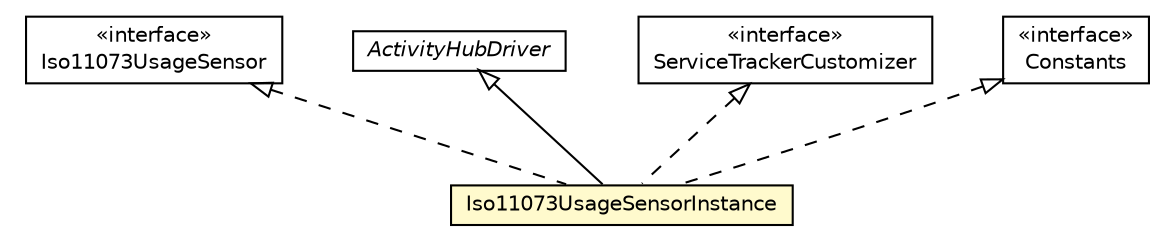 #!/usr/local/bin/dot
#
# Class diagram 
# Generated by UMLGraph version R5_6-24-gf6e263 (http://www.umlgraph.org/)
#

digraph G {
	edge [fontname="Helvetica",fontsize=10,labelfontname="Helvetica",labelfontsize=10];
	node [fontname="Helvetica",fontsize=10,shape=plaintext];
	nodesep=0.25;
	ranksep=0.5;
	// org.universAAL.lddi.lib.activityhub.devicecategory.Iso11073UsageSensor
	c206345 [label=<<table title="org.universAAL.lddi.lib.activityhub.devicecategory.Iso11073UsageSensor" border="0" cellborder="1" cellspacing="0" cellpadding="2" port="p" href="../../../lib/activityhub/devicecategory/Iso11073UsageSensor.html">
		<tr><td><table border="0" cellspacing="0" cellpadding="1">
<tr><td align="center" balign="center"> &#171;interface&#187; </td></tr>
<tr><td align="center" balign="center"> Iso11073UsageSensor </td></tr>
		</table></td></tr>
		</table>>, URL="../../../lib/activityhub/devicecategory/Iso11073UsageSensor.html", fontname="Helvetica", fontcolor="black", fontsize=10.0];
	// org.universAAL.lddi.lib.activityhub.driver.interfaces.ActivityHubDriver
	c206364 [label=<<table title="org.universAAL.lddi.lib.activityhub.driver.interfaces.ActivityHubDriver" border="0" cellborder="1" cellspacing="0" cellpadding="2" port="p" href="../../../lib/activityhub/driver/interfaces/ActivityHubDriver.html">
		<tr><td><table border="0" cellspacing="0" cellpadding="1">
<tr><td align="center" balign="center"><font face="Helvetica-Oblique"> ActivityHubDriver </font></td></tr>
		</table></td></tr>
		</table>>, URL="../../../lib/activityhub/driver/interfaces/ActivityHubDriver.html", fontname="Helvetica", fontcolor="black", fontsize=10.0];
	// org.universAAL.lddi.exporter.activityhub.driver.Iso11073UsageSensorInstance
	c206381 [label=<<table title="org.universAAL.lddi.exporter.activityhub.driver.Iso11073UsageSensorInstance" border="0" cellborder="1" cellspacing="0" cellpadding="2" port="p" bgcolor="lemonChiffon" href="./Iso11073UsageSensorInstance.html">
		<tr><td><table border="0" cellspacing="0" cellpadding="1">
<tr><td align="center" balign="center"> Iso11073UsageSensorInstance </td></tr>
		</table></td></tr>
		</table>>, URL="./Iso11073UsageSensorInstance.html", fontname="Helvetica", fontcolor="black", fontsize=10.0];
	//org.universAAL.lddi.exporter.activityhub.driver.Iso11073UsageSensorInstance extends org.universAAL.lddi.lib.activityhub.driver.interfaces.ActivityHubDriver
	c206364:p -> c206381:p [dir=back,arrowtail=empty];
	//org.universAAL.lddi.exporter.activityhub.driver.Iso11073UsageSensorInstance implements org.universAAL.lddi.lib.activityhub.devicecategory.Iso11073UsageSensor
	c206345:p -> c206381:p [dir=back,arrowtail=empty,style=dashed];
	//org.universAAL.lddi.exporter.activityhub.driver.Iso11073UsageSensorInstance implements org.osgi.util.tracker.ServiceTrackerCustomizer
	c206558:p -> c206381:p [dir=back,arrowtail=empty,style=dashed];
	//org.universAAL.lddi.exporter.activityhub.driver.Iso11073UsageSensorInstance implements org.osgi.service.device.Constants
	c206559:p -> c206381:p [dir=back,arrowtail=empty,style=dashed];
	// org.osgi.service.device.Constants
	c206559 [label=<<table title="org.osgi.service.device.Constants" border="0" cellborder="1" cellspacing="0" cellpadding="2" port="p" href="http://java.sun.com/j2se/1.4.2/docs/api/org/osgi/service/device/Constants.html">
		<tr><td><table border="0" cellspacing="0" cellpadding="1">
<tr><td align="center" balign="center"> &#171;interface&#187; </td></tr>
<tr><td align="center" balign="center"> Constants </td></tr>
		</table></td></tr>
		</table>>, URL="http://java.sun.com/j2se/1.4.2/docs/api/org/osgi/service/device/Constants.html", fontname="Helvetica", fontcolor="black", fontsize=10.0];
	// org.osgi.util.tracker.ServiceTrackerCustomizer
	c206558 [label=<<table title="org.osgi.util.tracker.ServiceTrackerCustomizer" border="0" cellborder="1" cellspacing="0" cellpadding="2" port="p" href="http://java.sun.com/j2se/1.4.2/docs/api/org/osgi/util/tracker/ServiceTrackerCustomizer.html">
		<tr><td><table border="0" cellspacing="0" cellpadding="1">
<tr><td align="center" balign="center"> &#171;interface&#187; </td></tr>
<tr><td align="center" balign="center"> ServiceTrackerCustomizer </td></tr>
		</table></td></tr>
		</table>>, URL="http://java.sun.com/j2se/1.4.2/docs/api/org/osgi/util/tracker/ServiceTrackerCustomizer.html", fontname="Helvetica", fontcolor="black", fontsize=10.0];
}

